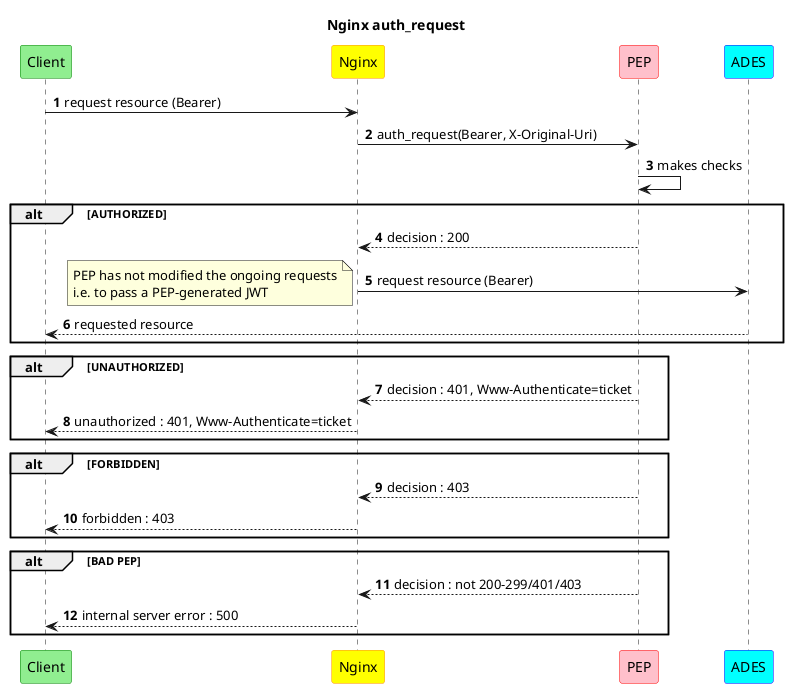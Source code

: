 @startuml
title Nginx auth_request

hide stereotype

skinparam participant<<client>> {
  BackgroundColor LightGreen
  BorderColor Green
}
skinparam participant<<nginx>> {
  BackgroundColor Yellow
  BorderColor DarkOrange
}
skinparam participant<<pep>> {
  BackgroundColor Pink
  BorderColor Red
}
skinparam participant<<ades>> {
  BackgroundColor Cyan
  BorderColor Blue
}

participant "Client" as client<<client>> order 10
participant "Nginx" as nginx<<nginx>> order 20
participant "PEP" as pep<<pep>> order 30
participant "ADES" as ades<<ades>> order 40

autonumber
client -> nginx : request resource (Bearer)
nginx -> pep : auth_request(Bearer, X-Original-Uri)
pep -> pep : makes checks

alt AUTHORIZED
  nginx <-- pep : decision : 200
  nginx -> ades : request resource (Bearer)
  note left: PEP has not modified the ongoing requests\ni.e. to pass a PEP-generated JWT
  client <-- ades : requested resource
end

alt UNAUTHORIZED
  nginx <-- pep : decision : 401, Www-Authenticate=ticket
  client <-- nginx : unauthorized : 401, Www-Authenticate=ticket
end

alt FORBIDDEN
  nginx <-- pep : decision : 403
  client <-- nginx : forbidden : 403
end

alt BAD PEP
  nginx <-- pep : decision : not 200-299/401/403
  client <-- nginx : internal server error : 500
end

@enduml